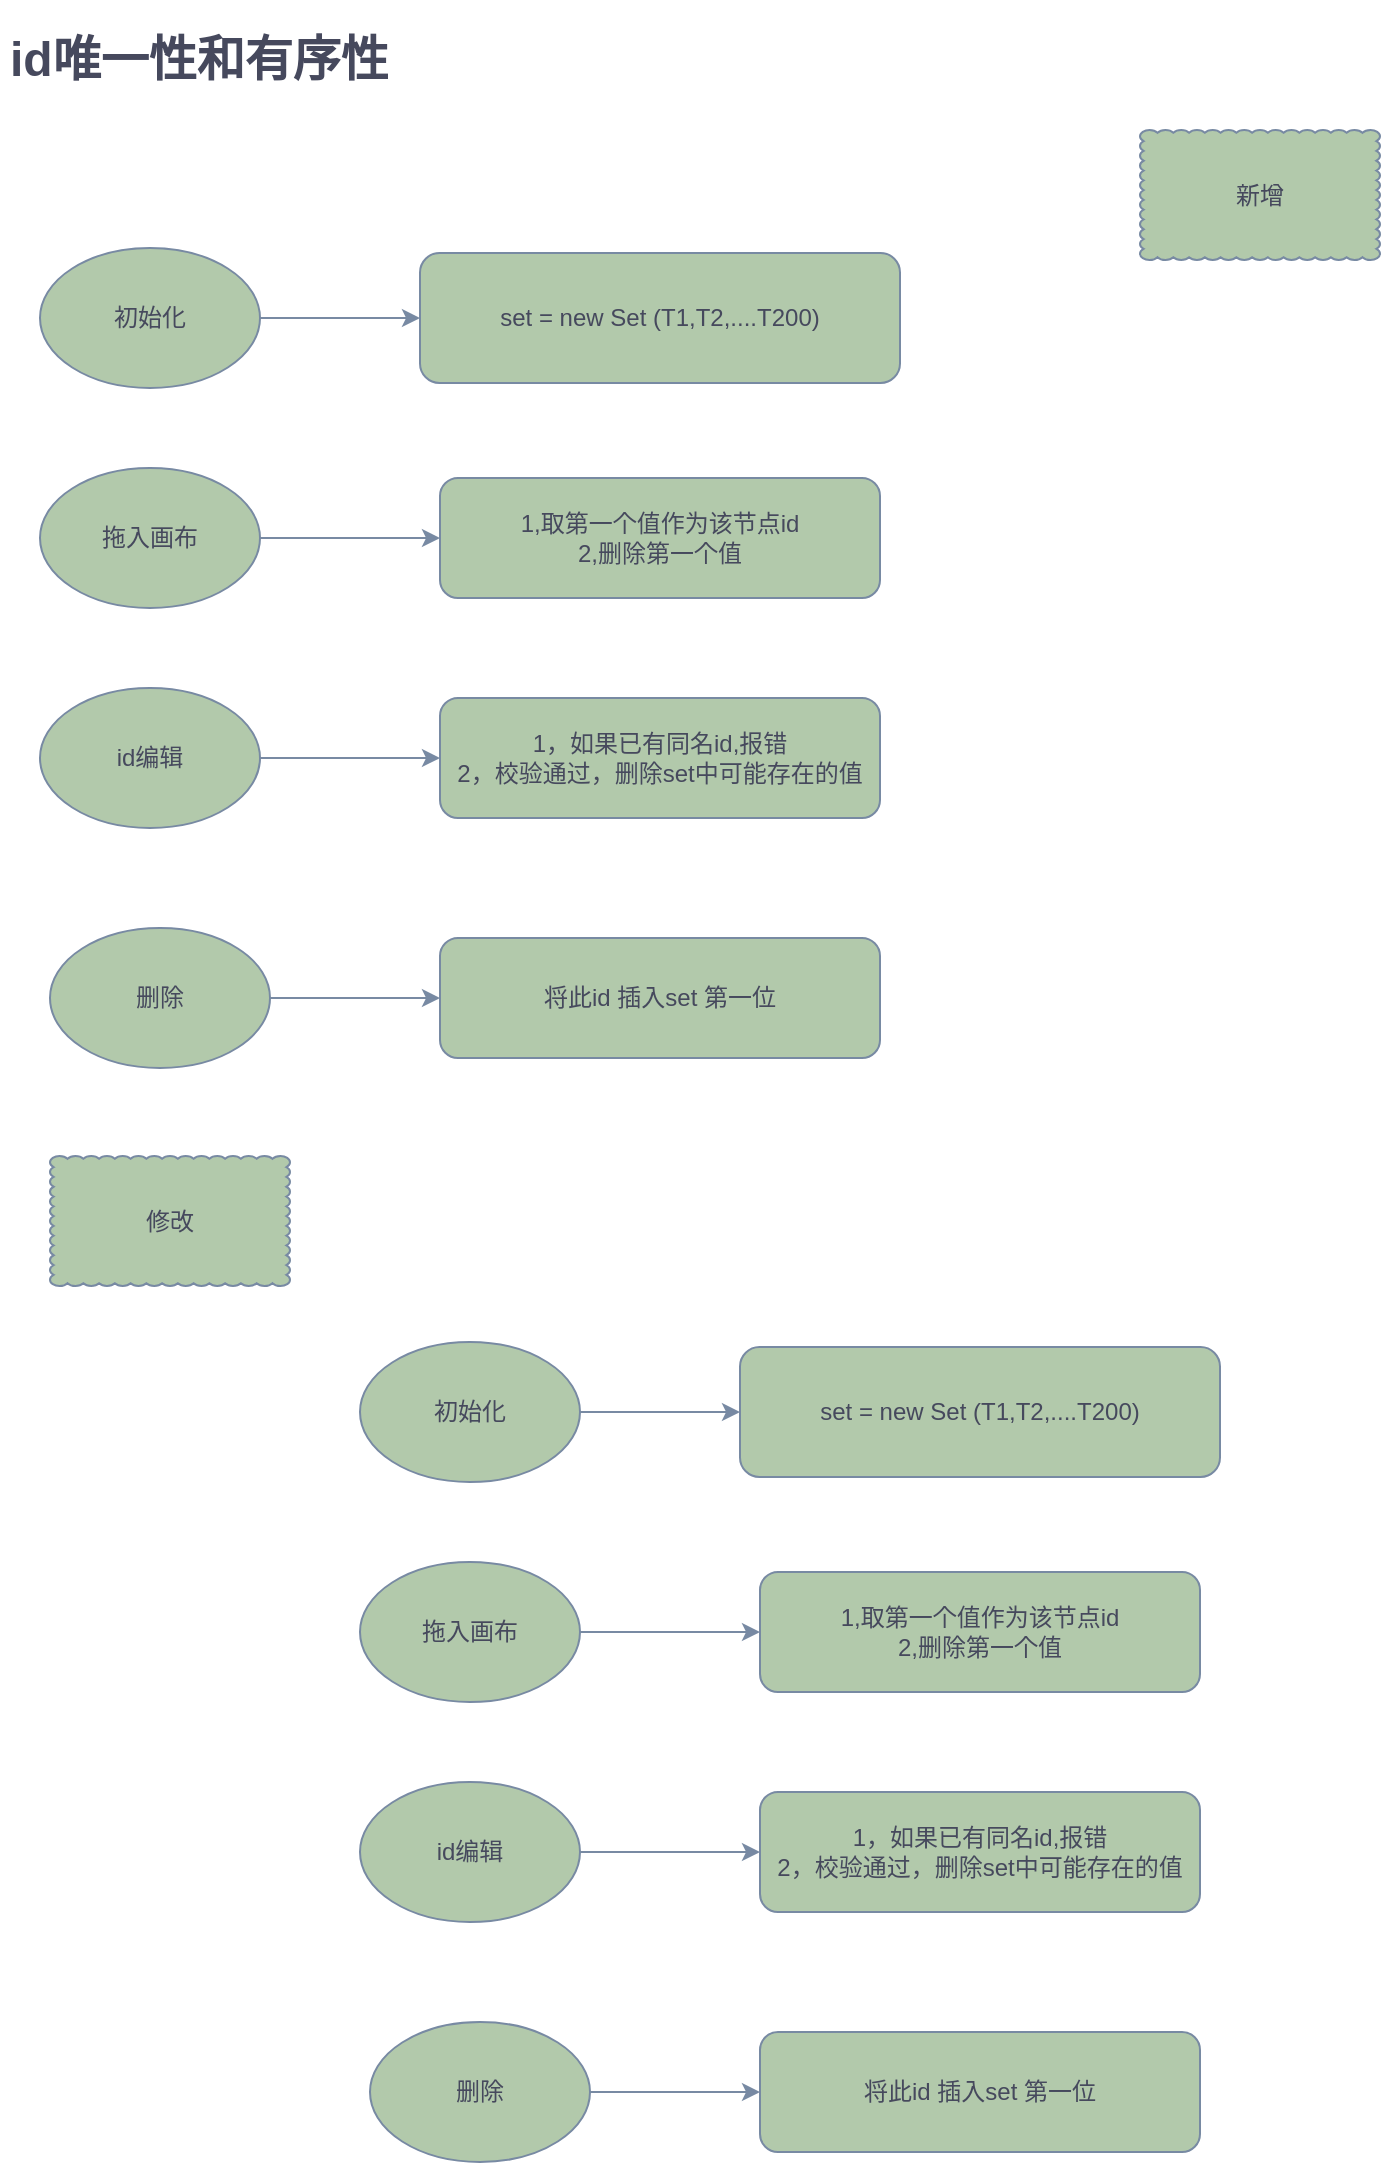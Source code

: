 <mxfile version="16.0.0" type="github">
  <diagram id="5v4-KyY6h9a9KkwMDLLp" name="Page-1">
    <mxGraphModel dx="3519" dy="4086" grid="1" gridSize="10" guides="1" tooltips="1" connect="1" arrows="1" fold="1" page="1" pageScale="1" pageWidth="827" pageHeight="1169" math="0" shadow="0">
      <root>
        <mxCell id="0" />
        <mxCell id="1" parent="0" />
        <mxCell id="GB3FfUfUByc_m_8kRiUT-1" value="&lt;h1&gt;id唯一性和有序性&lt;/h1&gt;&lt;p&gt;&lt;br&gt;&lt;/p&gt;" style="text;html=1;strokeColor=none;fillColor=none;spacing=5;spacingTop=-20;whiteSpace=wrap;overflow=hidden;rounded=0;fontColor=#46495D;" vertex="1" parent="1">
          <mxGeometry x="-2470" y="-3490" width="220" height="120" as="geometry" />
        </mxCell>
        <mxCell id="GB3FfUfUByc_m_8kRiUT-13" value="" style="edgeStyle=orthogonalEdgeStyle;rounded=0;orthogonalLoop=1;jettySize=auto;html=1;strokeColor=#788AA3;fontColor=#46495D;" edge="1" parent="1" source="GB3FfUfUByc_m_8kRiUT-4" target="GB3FfUfUByc_m_8kRiUT-5">
          <mxGeometry relative="1" as="geometry" />
        </mxCell>
        <mxCell id="GB3FfUfUByc_m_8kRiUT-4" value="初始化" style="ellipse;whiteSpace=wrap;html=1;fillColor=#B2C9AB;strokeColor=#788AA3;fontColor=#46495D;" vertex="1" parent="1">
          <mxGeometry x="-2450" y="-3376" width="110" height="70" as="geometry" />
        </mxCell>
        <mxCell id="GB3FfUfUByc_m_8kRiUT-5" value="set = new Set (T1,T2,....T200)" style="rounded=1;whiteSpace=wrap;html=1;fillColor=#B2C9AB;strokeColor=#788AA3;fontColor=#46495D;" vertex="1" parent="1">
          <mxGeometry x="-2260" y="-3373.5" width="240" height="65" as="geometry" />
        </mxCell>
        <mxCell id="GB3FfUfUByc_m_8kRiUT-14" value="" style="edgeStyle=orthogonalEdgeStyle;rounded=0;orthogonalLoop=1;jettySize=auto;html=1;strokeColor=#788AA3;fontColor=#46495D;" edge="1" parent="1" source="GB3FfUfUByc_m_8kRiUT-6" target="GB3FfUfUByc_m_8kRiUT-8">
          <mxGeometry relative="1" as="geometry" />
        </mxCell>
        <mxCell id="GB3FfUfUByc_m_8kRiUT-6" value="拖入画布" style="ellipse;whiteSpace=wrap;html=1;fillColor=#B2C9AB;strokeColor=#788AA3;fontColor=#46495D;" vertex="1" parent="1">
          <mxGeometry x="-2450" y="-3266" width="110" height="70" as="geometry" />
        </mxCell>
        <mxCell id="GB3FfUfUByc_m_8kRiUT-8" value="1,取第一个值作为该节点id&lt;br&gt;2,删除第一个值" style="rounded=1;whiteSpace=wrap;html=1;fillColor=#B2C9AB;strokeColor=#788AA3;fontColor=#46495D;" vertex="1" parent="1">
          <mxGeometry x="-2250" y="-3261" width="220" height="60" as="geometry" />
        </mxCell>
        <mxCell id="GB3FfUfUByc_m_8kRiUT-15" value="" style="edgeStyle=orthogonalEdgeStyle;rounded=0;orthogonalLoop=1;jettySize=auto;html=1;strokeColor=#788AA3;fontColor=#46495D;" edge="1" parent="1" source="GB3FfUfUByc_m_8kRiUT-9" target="GB3FfUfUByc_m_8kRiUT-10">
          <mxGeometry relative="1" as="geometry" />
        </mxCell>
        <mxCell id="GB3FfUfUByc_m_8kRiUT-9" value="id编辑" style="ellipse;whiteSpace=wrap;html=1;fillColor=#B2C9AB;strokeColor=#788AA3;fontColor=#46495D;" vertex="1" parent="1">
          <mxGeometry x="-2450" y="-3156" width="110" height="70" as="geometry" />
        </mxCell>
        <mxCell id="GB3FfUfUByc_m_8kRiUT-10" value="1，如果已有同名id,报错&lt;br&gt;2，校验通过，删除set中可能存在的值" style="rounded=1;whiteSpace=wrap;html=1;fillColor=#B2C9AB;strokeColor=#788AA3;fontColor=#46495D;" vertex="1" parent="1">
          <mxGeometry x="-2250" y="-3151" width="220" height="60" as="geometry" />
        </mxCell>
        <mxCell id="GB3FfUfUByc_m_8kRiUT-16" value="" style="edgeStyle=orthogonalEdgeStyle;rounded=0;orthogonalLoop=1;jettySize=auto;html=1;strokeColor=#788AA3;fontColor=#46495D;" edge="1" parent="1" source="GB3FfUfUByc_m_8kRiUT-11" target="GB3FfUfUByc_m_8kRiUT-12">
          <mxGeometry relative="1" as="geometry" />
        </mxCell>
        <mxCell id="GB3FfUfUByc_m_8kRiUT-11" value="删除" style="ellipse;whiteSpace=wrap;html=1;fillColor=#B2C9AB;strokeColor=#788AA3;fontColor=#46495D;" vertex="1" parent="1">
          <mxGeometry x="-2445" y="-3036" width="110" height="70" as="geometry" />
        </mxCell>
        <mxCell id="GB3FfUfUByc_m_8kRiUT-12" value="将此id 插入set 第一位" style="rounded=1;whiteSpace=wrap;html=1;fillColor=#B2C9AB;strokeColor=#788AA3;fontColor=#46495D;" vertex="1" parent="1">
          <mxGeometry x="-2250" y="-3031" width="220" height="60" as="geometry" />
        </mxCell>
        <mxCell id="GB3FfUfUByc_m_8kRiUT-18" value="新增" style="whiteSpace=wrap;html=1;shape=mxgraph.basic.cloud_rect;rounded=0;sketch=0;fontColor=#46495D;strokeColor=#788AA3;fillColor=#B2C9AB;" vertex="1" parent="1">
          <mxGeometry x="-1900" y="-3435" width="120" height="65" as="geometry" />
        </mxCell>
        <mxCell id="GB3FfUfUByc_m_8kRiUT-19" value="修改" style="whiteSpace=wrap;html=1;shape=mxgraph.basic.cloud_rect;rounded=0;sketch=0;fontColor=#46495D;strokeColor=#788AA3;fillColor=#B2C9AB;" vertex="1" parent="1">
          <mxGeometry x="-2445" y="-2922" width="120" height="65" as="geometry" />
        </mxCell>
        <mxCell id="GB3FfUfUByc_m_8kRiUT-20" value="" style="edgeStyle=orthogonalEdgeStyle;rounded=0;orthogonalLoop=1;jettySize=auto;html=1;strokeColor=#788AA3;fontColor=#46495D;" edge="1" source="GB3FfUfUByc_m_8kRiUT-21" target="GB3FfUfUByc_m_8kRiUT-22" parent="1">
          <mxGeometry relative="1" as="geometry" />
        </mxCell>
        <mxCell id="GB3FfUfUByc_m_8kRiUT-21" value="初始化" style="ellipse;whiteSpace=wrap;html=1;fillColor=#B2C9AB;strokeColor=#788AA3;fontColor=#46495D;" vertex="1" parent="1">
          <mxGeometry x="-2290" y="-2829" width="110" height="70" as="geometry" />
        </mxCell>
        <mxCell id="GB3FfUfUByc_m_8kRiUT-22" value="set = new Set (T1,T2,....T200)" style="rounded=1;whiteSpace=wrap;html=1;fillColor=#B2C9AB;strokeColor=#788AA3;fontColor=#46495D;" vertex="1" parent="1">
          <mxGeometry x="-2100" y="-2826.5" width="240" height="65" as="geometry" />
        </mxCell>
        <mxCell id="GB3FfUfUByc_m_8kRiUT-23" value="" style="edgeStyle=orthogonalEdgeStyle;rounded=0;orthogonalLoop=1;jettySize=auto;html=1;strokeColor=#788AA3;fontColor=#46495D;" edge="1" source="GB3FfUfUByc_m_8kRiUT-24" target="GB3FfUfUByc_m_8kRiUT-25" parent="1">
          <mxGeometry relative="1" as="geometry" />
        </mxCell>
        <mxCell id="GB3FfUfUByc_m_8kRiUT-24" value="拖入画布" style="ellipse;whiteSpace=wrap;html=1;fillColor=#B2C9AB;strokeColor=#788AA3;fontColor=#46495D;" vertex="1" parent="1">
          <mxGeometry x="-2290" y="-2719" width="110" height="70" as="geometry" />
        </mxCell>
        <mxCell id="GB3FfUfUByc_m_8kRiUT-25" value="1,取第一个值作为该节点id&lt;br&gt;2,删除第一个值" style="rounded=1;whiteSpace=wrap;html=1;fillColor=#B2C9AB;strokeColor=#788AA3;fontColor=#46495D;" vertex="1" parent="1">
          <mxGeometry x="-2090" y="-2714" width="220" height="60" as="geometry" />
        </mxCell>
        <mxCell id="GB3FfUfUByc_m_8kRiUT-26" value="" style="edgeStyle=orthogonalEdgeStyle;rounded=0;orthogonalLoop=1;jettySize=auto;html=1;strokeColor=#788AA3;fontColor=#46495D;" edge="1" source="GB3FfUfUByc_m_8kRiUT-27" target="GB3FfUfUByc_m_8kRiUT-28" parent="1">
          <mxGeometry relative="1" as="geometry" />
        </mxCell>
        <mxCell id="GB3FfUfUByc_m_8kRiUT-27" value="id编辑" style="ellipse;whiteSpace=wrap;html=1;fillColor=#B2C9AB;strokeColor=#788AA3;fontColor=#46495D;" vertex="1" parent="1">
          <mxGeometry x="-2290" y="-2609" width="110" height="70" as="geometry" />
        </mxCell>
        <mxCell id="GB3FfUfUByc_m_8kRiUT-28" value="1，如果已有同名id,报错&lt;br&gt;2，校验通过，删除set中可能存在的值" style="rounded=1;whiteSpace=wrap;html=1;fillColor=#B2C9AB;strokeColor=#788AA3;fontColor=#46495D;" vertex="1" parent="1">
          <mxGeometry x="-2090" y="-2604" width="220" height="60" as="geometry" />
        </mxCell>
        <mxCell id="GB3FfUfUByc_m_8kRiUT-29" value="" style="edgeStyle=orthogonalEdgeStyle;rounded=0;orthogonalLoop=1;jettySize=auto;html=1;strokeColor=#788AA3;fontColor=#46495D;" edge="1" source="GB3FfUfUByc_m_8kRiUT-30" target="GB3FfUfUByc_m_8kRiUT-31" parent="1">
          <mxGeometry relative="1" as="geometry" />
        </mxCell>
        <mxCell id="GB3FfUfUByc_m_8kRiUT-30" value="删除" style="ellipse;whiteSpace=wrap;html=1;fillColor=#B2C9AB;strokeColor=#788AA3;fontColor=#46495D;" vertex="1" parent="1">
          <mxGeometry x="-2285" y="-2489" width="110" height="70" as="geometry" />
        </mxCell>
        <mxCell id="GB3FfUfUByc_m_8kRiUT-31" value="将此id 插入set 第一位" style="rounded=1;whiteSpace=wrap;html=1;fillColor=#B2C9AB;strokeColor=#788AA3;fontColor=#46495D;" vertex="1" parent="1">
          <mxGeometry x="-2090" y="-2484" width="220" height="60" as="geometry" />
        </mxCell>
      </root>
    </mxGraphModel>
  </diagram>
</mxfile>
